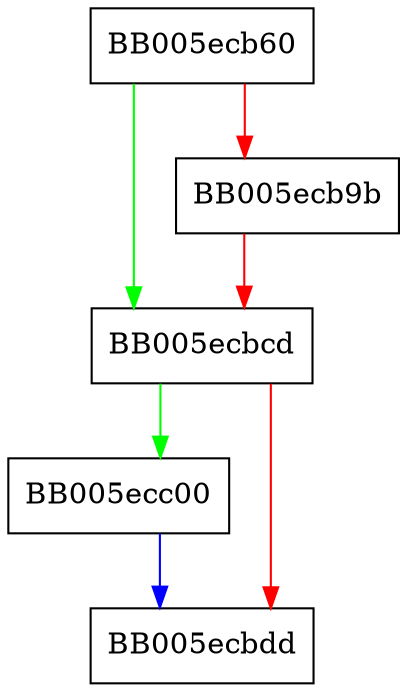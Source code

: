 digraph init_info_strings_ossl_ {
  node [shape="box"];
  graph [splines=ortho];
  BB005ecb60 -> BB005ecbcd [color="green"];
  BB005ecb60 -> BB005ecb9b [color="red"];
  BB005ecb9b -> BB005ecbcd [color="red"];
  BB005ecbcd -> BB005ecc00 [color="green"];
  BB005ecbcd -> BB005ecbdd [color="red"];
  BB005ecc00 -> BB005ecbdd [color="blue"];
}